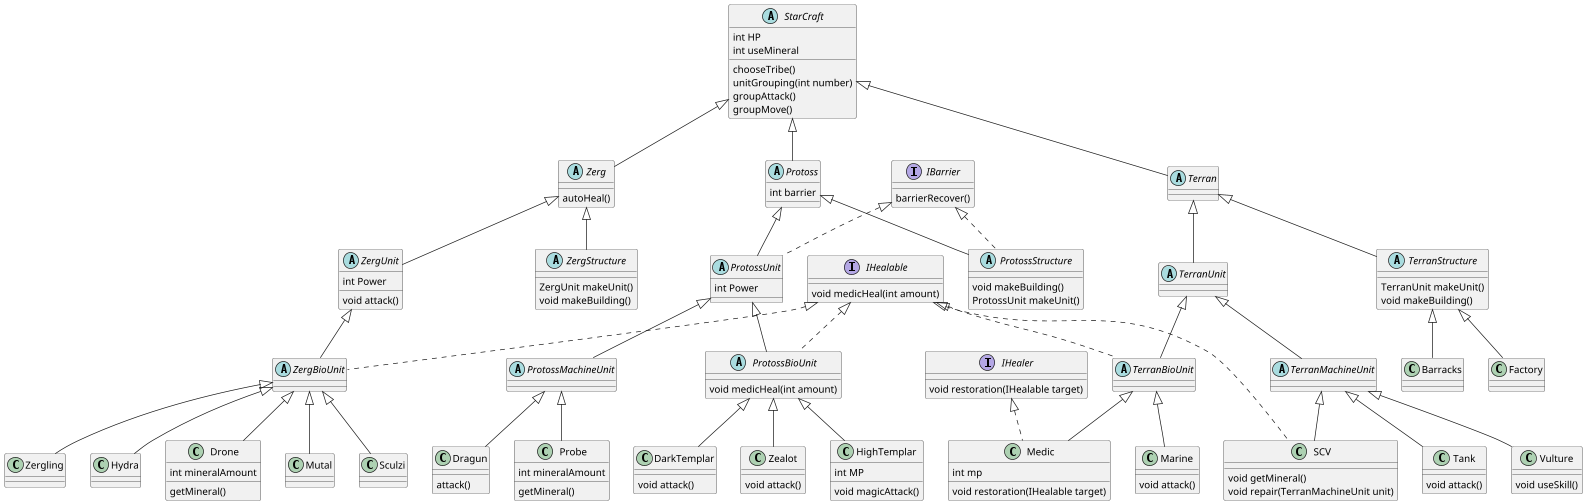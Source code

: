 @startuml
'https://plantuml.com/class-diagram

scale 0.7

class Zealot extends ProtossBioUnit{
    void attack()
}
class HighTemplar extends ProtossBioUnit {
    int MP
    void magicAttack()
}
class DarkTemplar extends ProtossBioUnit{
    void attack()
}
class Probe extends ProtossMachineUnit{
    int mineralAmount
    getMineral()
}
class Dragun extends ProtossMachineUnit{
    attack()
}
abstract class ProtossBioUnit extends ProtossUnit implements IHealable {
    void medicHeal(int amount)
}

abstract class ProtossMachineUnit extends ProtossUnit {}

abstract class ProtossUnit extends Protoss implements IBarrier{
    int Power
}

abstract class ProtossStructure extends Protoss implements IBarrier{
    void makeBuilding()
    ProtossUnit makeUnit()
}

interface IBarrier{
    barrierRecover()
}

abstract Protoss extends StarCraft {
    int barrier
}

class Zergling extends ZergBioUnit{}
class Hydra extends ZergBioUnit{}
class Drone extends ZergBioUnit{
    int mineralAmount
    getMineral()
}
class Mutal extends ZergBioUnit {}
class Sculzi extends ZergBioUnit { }

abstract class ZergBioUnit extends ZergUnit implements IHealable{}

abstract class ZergUnit extends Zerg{
    int Power
    void attack()
}

abstract class ZergStructure extends Zerg{
    ZergUnit makeUnit()
    void makeBuilding()
}

abstract class Zerg extends StarCraft {
autoHeal()
}

abstract class Terran extends StarCraft {

}

abstract class TerranUnit extends Terran { }

abstract class TerranStructure extends Terran {
    TerranUnit makeUnit()
    void makeBuilding()
 }

abstract class TerranBioUnit extends TerranUnit implements IHealable { }

abstract class TerranMachineUnit extends TerranUnit { }

class Marine extends TerranBioUnit {
    void attack()
}

interface IHealer{
    void restoration(IHealable target)
}
class Medic extends TerranBioUnit implements IHealer{
    int mp
    void restoration(IHealable target)
}

class SCV extends TerranMachineUnit implements IHealable {
    void getMineral()
    void repair(TerranMachineUnit unit)
}

class Tank extends TerranMachineUnit {
     void attack()
}

class Vulture extends TerranMachineUnit {
    void useSkill()
}

interface IHealable {
    void medicHeal(int amount)
}

abstract class StarCraft{
    int HP
    int useMineral
    chooseTribe()
    unitGrouping(int number)
    groupAttack()
    groupMove()
}

class Barracks extends TerranStructure { }

class Factory extends TerranStructure { }

@enduml